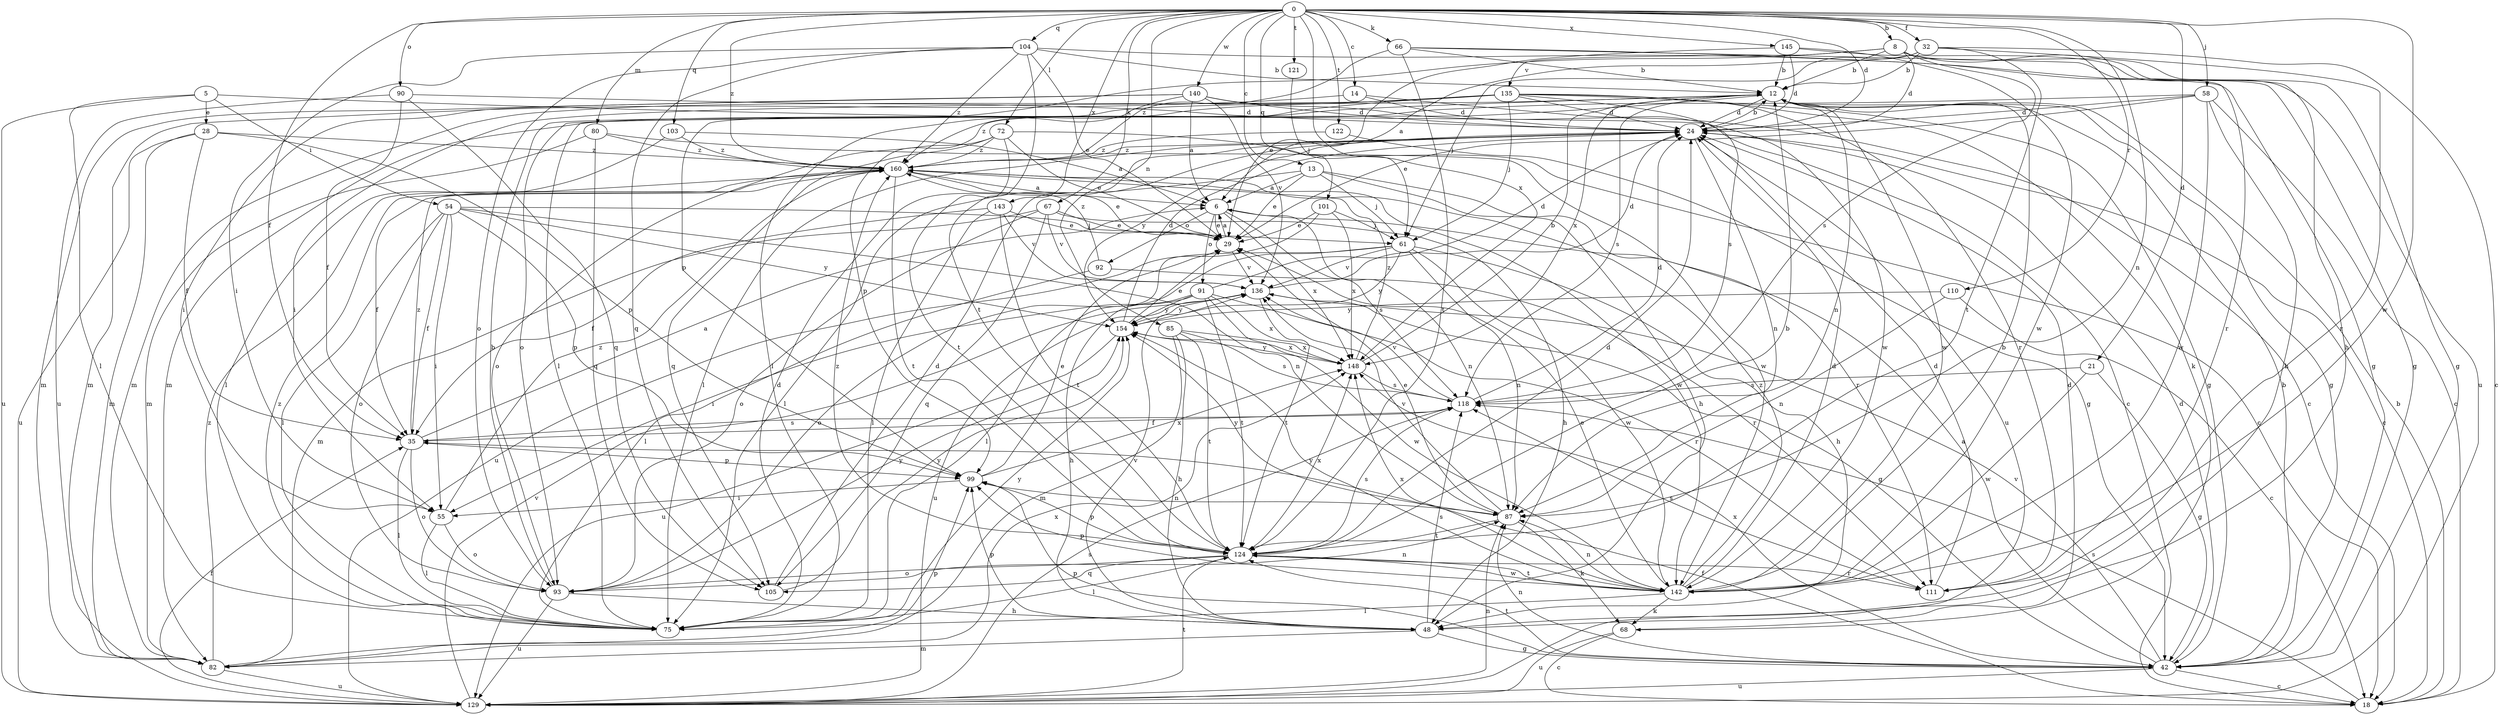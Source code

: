 strict digraph  {
0;
5;
6;
8;
12;
13;
14;
18;
21;
24;
28;
29;
32;
35;
42;
48;
54;
55;
58;
61;
66;
67;
68;
72;
75;
80;
82;
85;
87;
90;
91;
92;
93;
99;
101;
103;
104;
105;
110;
111;
118;
121;
122;
124;
129;
135;
136;
140;
142;
143;
145;
148;
154;
160;
0 -> 8  [label=b];
0 -> 13  [label=c];
0 -> 14  [label=c];
0 -> 21  [label=d];
0 -> 24  [label=d];
0 -> 32  [label=f];
0 -> 35  [label=f];
0 -> 58  [label=j];
0 -> 66  [label=k];
0 -> 67  [label=k];
0 -> 72  [label=l];
0 -> 80  [label=m];
0 -> 85  [label=n];
0 -> 87  [label=n];
0 -> 90  [label=o];
0 -> 101  [label=q];
0 -> 103  [label=q];
0 -> 104  [label=q];
0 -> 110  [label=r];
0 -> 121  [label=t];
0 -> 122  [label=t];
0 -> 140  [label=w];
0 -> 142  [label=w];
0 -> 143  [label=x];
0 -> 145  [label=x];
0 -> 148  [label=x];
0 -> 160  [label=z];
5 -> 18  [label=c];
5 -> 28  [label=e];
5 -> 54  [label=i];
5 -> 75  [label=l];
5 -> 129  [label=u];
6 -> 29  [label=e];
6 -> 87  [label=n];
6 -> 91  [label=o];
6 -> 92  [label=o];
6 -> 118  [label=s];
6 -> 148  [label=x];
8 -> 12  [label=b];
8 -> 24  [label=d];
8 -> 42  [label=g];
8 -> 48  [label=h];
8 -> 99  [label=p];
8 -> 118  [label=s];
8 -> 135  [label=v];
12 -> 24  [label=d];
12 -> 42  [label=g];
12 -> 75  [label=l];
12 -> 87  [label=n];
12 -> 93  [label=o];
12 -> 118  [label=s];
12 -> 142  [label=w];
12 -> 148  [label=x];
13 -> 6  [label=a];
13 -> 29  [label=e];
13 -> 48  [label=h];
13 -> 61  [label=j];
13 -> 75  [label=l];
13 -> 111  [label=r];
14 -> 24  [label=d];
14 -> 82  [label=m];
14 -> 142  [label=w];
18 -> 12  [label=b];
18 -> 35  [label=f];
18 -> 118  [label=s];
21 -> 42  [label=g];
21 -> 118  [label=s];
21 -> 142  [label=w];
24 -> 12  [label=b];
24 -> 18  [label=c];
24 -> 75  [label=l];
24 -> 87  [label=n];
24 -> 129  [label=u];
24 -> 154  [label=y];
24 -> 160  [label=z];
28 -> 35  [label=f];
28 -> 82  [label=m];
28 -> 99  [label=p];
28 -> 129  [label=u];
28 -> 160  [label=z];
29 -> 6  [label=a];
29 -> 136  [label=v];
32 -> 6  [label=a];
32 -> 12  [label=b];
32 -> 18  [label=c];
32 -> 61  [label=j];
32 -> 111  [label=r];
32 -> 124  [label=t];
35 -> 6  [label=a];
35 -> 75  [label=l];
35 -> 93  [label=o];
35 -> 99  [label=p];
35 -> 118  [label=s];
35 -> 160  [label=z];
42 -> 6  [label=a];
42 -> 12  [label=b];
42 -> 18  [label=c];
42 -> 24  [label=d];
42 -> 87  [label=n];
42 -> 99  [label=p];
42 -> 124  [label=t];
42 -> 129  [label=u];
42 -> 136  [label=v];
42 -> 148  [label=x];
48 -> 42  [label=g];
48 -> 82  [label=m];
48 -> 99  [label=p];
48 -> 118  [label=s];
48 -> 136  [label=v];
54 -> 35  [label=f];
54 -> 55  [label=i];
54 -> 61  [label=j];
54 -> 75  [label=l];
54 -> 87  [label=n];
54 -> 93  [label=o];
54 -> 99  [label=p];
54 -> 154  [label=y];
55 -> 75  [label=l];
55 -> 93  [label=o];
55 -> 160  [label=z];
58 -> 18  [label=c];
58 -> 24  [label=d];
58 -> 29  [label=e];
58 -> 48  [label=h];
58 -> 82  [label=m];
58 -> 142  [label=w];
61 -> 48  [label=h];
61 -> 75  [label=l];
61 -> 87  [label=n];
61 -> 93  [label=o];
61 -> 136  [label=v];
61 -> 142  [label=w];
61 -> 154  [label=y];
66 -> 12  [label=b];
66 -> 42  [label=g];
66 -> 111  [label=r];
66 -> 124  [label=t];
66 -> 160  [label=z];
67 -> 29  [label=e];
67 -> 48  [label=h];
67 -> 82  [label=m];
67 -> 93  [label=o];
67 -> 105  [label=q];
67 -> 136  [label=v];
68 -> 18  [label=c];
68 -> 24  [label=d];
68 -> 129  [label=u];
72 -> 18  [label=c];
72 -> 29  [label=e];
72 -> 93  [label=o];
72 -> 105  [label=q];
72 -> 124  [label=t];
72 -> 160  [label=z];
75 -> 24  [label=d];
75 -> 154  [label=y];
75 -> 160  [label=z];
80 -> 82  [label=m];
80 -> 105  [label=q];
80 -> 142  [label=w];
80 -> 160  [label=z];
82 -> 99  [label=p];
82 -> 129  [label=u];
82 -> 148  [label=x];
82 -> 160  [label=z];
85 -> 48  [label=h];
85 -> 82  [label=m];
85 -> 118  [label=s];
85 -> 124  [label=t];
85 -> 148  [label=x];
87 -> 29  [label=e];
87 -> 68  [label=k];
87 -> 124  [label=t];
87 -> 136  [label=v];
87 -> 154  [label=y];
90 -> 24  [label=d];
90 -> 35  [label=f];
90 -> 105  [label=q];
90 -> 129  [label=u];
91 -> 24  [label=d];
91 -> 48  [label=h];
91 -> 55  [label=i];
91 -> 111  [label=r];
91 -> 124  [label=t];
91 -> 142  [label=w];
91 -> 148  [label=x];
91 -> 154  [label=y];
92 -> 75  [label=l];
92 -> 111  [label=r];
92 -> 160  [label=z];
93 -> 12  [label=b];
93 -> 48  [label=h];
93 -> 87  [label=n];
93 -> 129  [label=u];
93 -> 154  [label=y];
99 -> 29  [label=e];
99 -> 55  [label=i];
99 -> 87  [label=n];
99 -> 148  [label=x];
101 -> 29  [label=e];
101 -> 61  [label=j];
101 -> 129  [label=u];
101 -> 148  [label=x];
103 -> 6  [label=a];
103 -> 75  [label=l];
103 -> 160  [label=z];
104 -> 12  [label=b];
104 -> 29  [label=e];
104 -> 42  [label=g];
104 -> 55  [label=i];
104 -> 93  [label=o];
104 -> 105  [label=q];
104 -> 124  [label=t];
104 -> 160  [label=z];
105 -> 24  [label=d];
105 -> 154  [label=y];
110 -> 18  [label=c];
110 -> 87  [label=n];
110 -> 154  [label=y];
111 -> 24  [label=d];
111 -> 118  [label=s];
118 -> 24  [label=d];
118 -> 35  [label=f];
118 -> 136  [label=v];
121 -> 61  [label=j];
122 -> 42  [label=g];
122 -> 160  [label=z];
124 -> 12  [label=b];
124 -> 24  [label=d];
124 -> 75  [label=l];
124 -> 93  [label=o];
124 -> 99  [label=p];
124 -> 105  [label=q];
124 -> 111  [label=r];
124 -> 118  [label=s];
124 -> 142  [label=w];
124 -> 148  [label=x];
124 -> 160  [label=z];
129 -> 35  [label=f];
129 -> 87  [label=n];
129 -> 118  [label=s];
129 -> 124  [label=t];
129 -> 136  [label=v];
135 -> 24  [label=d];
135 -> 42  [label=g];
135 -> 55  [label=i];
135 -> 61  [label=j];
135 -> 68  [label=k];
135 -> 75  [label=l];
135 -> 82  [label=m];
135 -> 99  [label=p];
135 -> 111  [label=r];
135 -> 118  [label=s];
136 -> 24  [label=d];
136 -> 42  [label=g];
136 -> 124  [label=t];
136 -> 129  [label=u];
136 -> 154  [label=y];
140 -> 6  [label=a];
140 -> 18  [label=c];
140 -> 24  [label=d];
140 -> 55  [label=i];
140 -> 82  [label=m];
140 -> 136  [label=v];
140 -> 160  [label=z];
142 -> 12  [label=b];
142 -> 24  [label=d];
142 -> 29  [label=e];
142 -> 68  [label=k];
142 -> 75  [label=l];
142 -> 87  [label=n];
142 -> 99  [label=p];
142 -> 124  [label=t];
142 -> 148  [label=x];
142 -> 154  [label=y];
142 -> 160  [label=z];
143 -> 29  [label=e];
143 -> 35  [label=f];
143 -> 75  [label=l];
143 -> 124  [label=t];
143 -> 136  [label=v];
145 -> 12  [label=b];
145 -> 24  [label=d];
145 -> 29  [label=e];
145 -> 129  [label=u];
145 -> 142  [label=w];
148 -> 12  [label=b];
148 -> 118  [label=s];
148 -> 154  [label=y];
148 -> 160  [label=z];
154 -> 24  [label=d];
154 -> 29  [label=e];
154 -> 129  [label=u];
154 -> 148  [label=x];
160 -> 6  [label=a];
160 -> 29  [label=e];
160 -> 35  [label=f];
160 -> 124  [label=t];
160 -> 142  [label=w];
}
